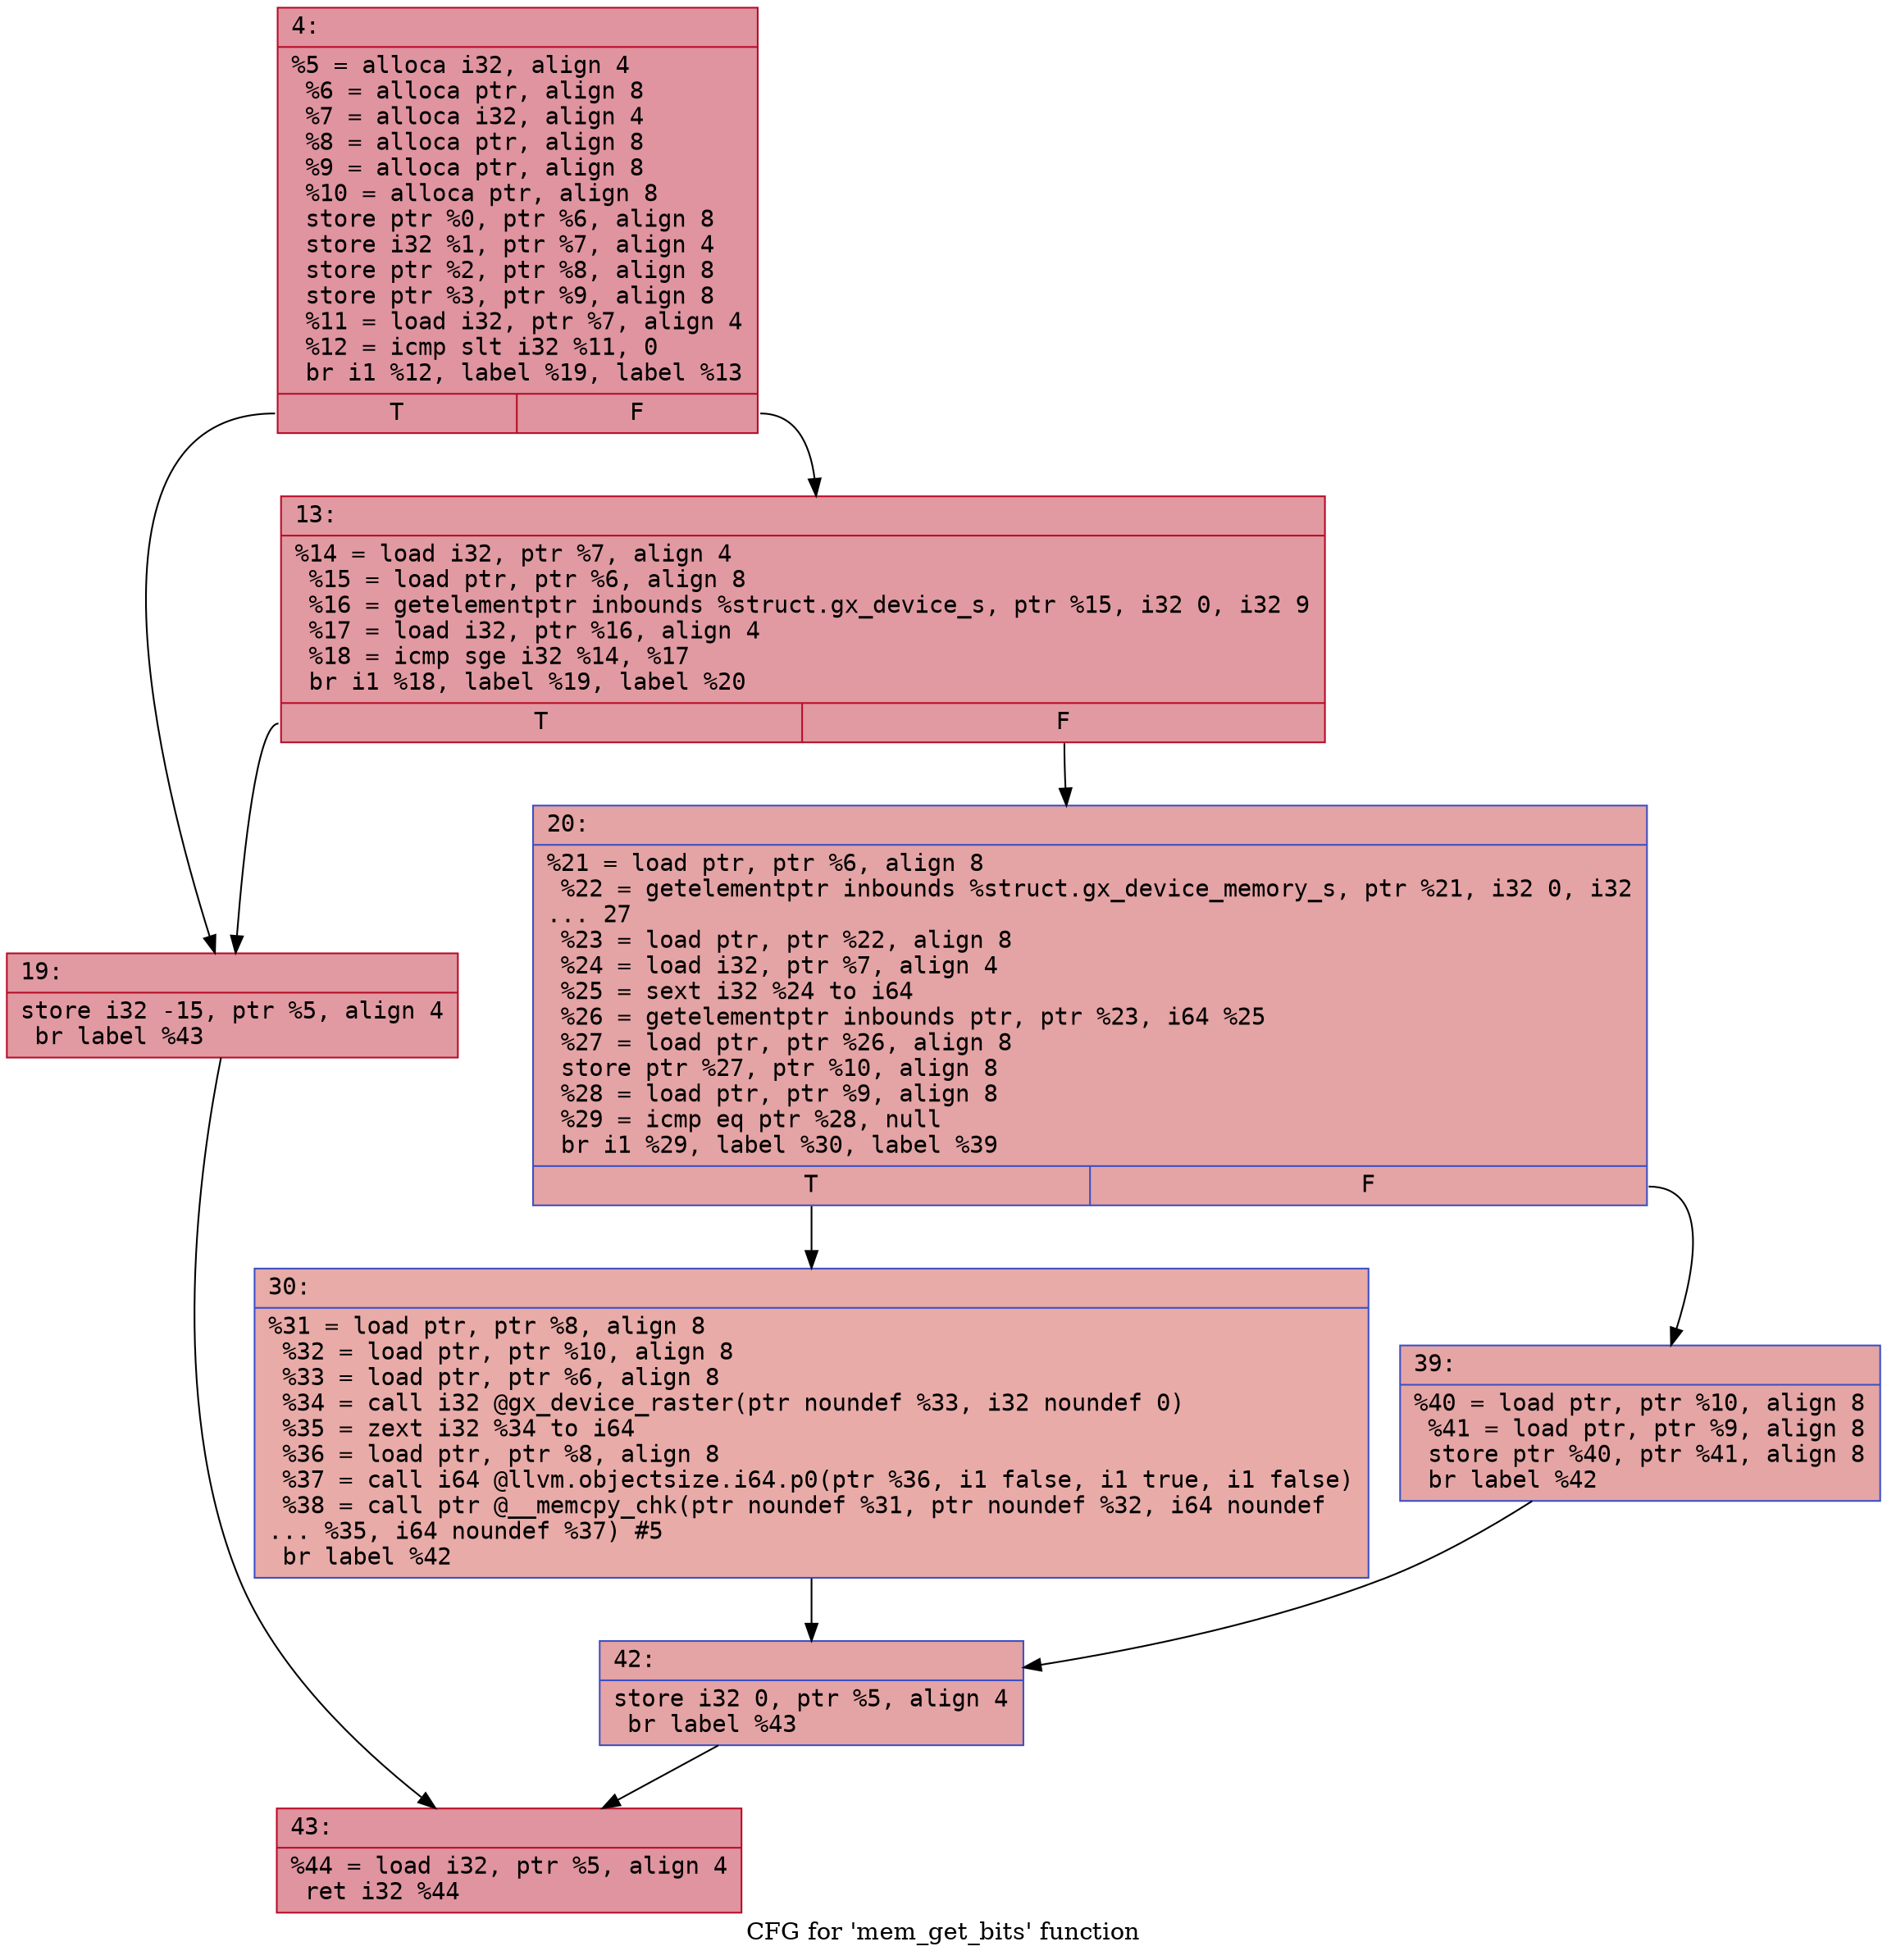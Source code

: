 digraph "CFG for 'mem_get_bits' function" {
	label="CFG for 'mem_get_bits' function";

	Node0x6000008b7e80 [shape=record,color="#b70d28ff", style=filled, fillcolor="#b70d2870" fontname="Courier",label="{4:\l|  %5 = alloca i32, align 4\l  %6 = alloca ptr, align 8\l  %7 = alloca i32, align 4\l  %8 = alloca ptr, align 8\l  %9 = alloca ptr, align 8\l  %10 = alloca ptr, align 8\l  store ptr %0, ptr %6, align 8\l  store i32 %1, ptr %7, align 4\l  store ptr %2, ptr %8, align 8\l  store ptr %3, ptr %9, align 8\l  %11 = load i32, ptr %7, align 4\l  %12 = icmp slt i32 %11, 0\l  br i1 %12, label %19, label %13\l|{<s0>T|<s1>F}}"];
	Node0x6000008b7e80:s0 -> Node0x6000008b7f20[tooltip="4 -> 19\nProbability 37.50%" ];
	Node0x6000008b7e80:s1 -> Node0x6000008b7ed0[tooltip="4 -> 13\nProbability 62.50%" ];
	Node0x6000008b7ed0 [shape=record,color="#b70d28ff", style=filled, fillcolor="#bb1b2c70" fontname="Courier",label="{13:\l|  %14 = load i32, ptr %7, align 4\l  %15 = load ptr, ptr %6, align 8\l  %16 = getelementptr inbounds %struct.gx_device_s, ptr %15, i32 0, i32 9\l  %17 = load i32, ptr %16, align 4\l  %18 = icmp sge i32 %14, %17\l  br i1 %18, label %19, label %20\l|{<s0>T|<s1>F}}"];
	Node0x6000008b7ed0:s0 -> Node0x6000008b7f20[tooltip="13 -> 19\nProbability 50.00%" ];
	Node0x6000008b7ed0:s1 -> Node0x6000008b7f70[tooltip="13 -> 20\nProbability 50.00%" ];
	Node0x6000008b7f20 [shape=record,color="#b70d28ff", style=filled, fillcolor="#bb1b2c70" fontname="Courier",label="{19:\l|  store i32 -15, ptr %5, align 4\l  br label %43\l}"];
	Node0x6000008b7f20 -> Node0x6000008b00f0[tooltip="19 -> 43\nProbability 100.00%" ];
	Node0x6000008b7f70 [shape=record,color="#3d50c3ff", style=filled, fillcolor="#c32e3170" fontname="Courier",label="{20:\l|  %21 = load ptr, ptr %6, align 8\l  %22 = getelementptr inbounds %struct.gx_device_memory_s, ptr %21, i32 0, i32\l... 27\l  %23 = load ptr, ptr %22, align 8\l  %24 = load i32, ptr %7, align 4\l  %25 = sext i32 %24 to i64\l  %26 = getelementptr inbounds ptr, ptr %23, i64 %25\l  %27 = load ptr, ptr %26, align 8\l  store ptr %27, ptr %10, align 8\l  %28 = load ptr, ptr %9, align 8\l  %29 = icmp eq ptr %28, null\l  br i1 %29, label %30, label %39\l|{<s0>T|<s1>F}}"];
	Node0x6000008b7f70:s0 -> Node0x6000008b0000[tooltip="20 -> 30\nProbability 37.50%" ];
	Node0x6000008b7f70:s1 -> Node0x6000008b0050[tooltip="20 -> 39\nProbability 62.50%" ];
	Node0x6000008b0000 [shape=record,color="#3d50c3ff", style=filled, fillcolor="#cc403a70" fontname="Courier",label="{30:\l|  %31 = load ptr, ptr %8, align 8\l  %32 = load ptr, ptr %10, align 8\l  %33 = load ptr, ptr %6, align 8\l  %34 = call i32 @gx_device_raster(ptr noundef %33, i32 noundef 0)\l  %35 = zext i32 %34 to i64\l  %36 = load ptr, ptr %8, align 8\l  %37 = call i64 @llvm.objectsize.i64.p0(ptr %36, i1 false, i1 true, i1 false)\l  %38 = call ptr @__memcpy_chk(ptr noundef %31, ptr noundef %32, i64 noundef\l... %35, i64 noundef %37) #5\l  br label %42\l}"];
	Node0x6000008b0000 -> Node0x6000008b00a0[tooltip="30 -> 42\nProbability 100.00%" ];
	Node0x6000008b0050 [shape=record,color="#3d50c3ff", style=filled, fillcolor="#c5333470" fontname="Courier",label="{39:\l|  %40 = load ptr, ptr %10, align 8\l  %41 = load ptr, ptr %9, align 8\l  store ptr %40, ptr %41, align 8\l  br label %42\l}"];
	Node0x6000008b0050 -> Node0x6000008b00a0[tooltip="39 -> 42\nProbability 100.00%" ];
	Node0x6000008b00a0 [shape=record,color="#3d50c3ff", style=filled, fillcolor="#c32e3170" fontname="Courier",label="{42:\l|  store i32 0, ptr %5, align 4\l  br label %43\l}"];
	Node0x6000008b00a0 -> Node0x6000008b00f0[tooltip="42 -> 43\nProbability 100.00%" ];
	Node0x6000008b00f0 [shape=record,color="#b70d28ff", style=filled, fillcolor="#b70d2870" fontname="Courier",label="{43:\l|  %44 = load i32, ptr %5, align 4\l  ret i32 %44\l}"];
}
